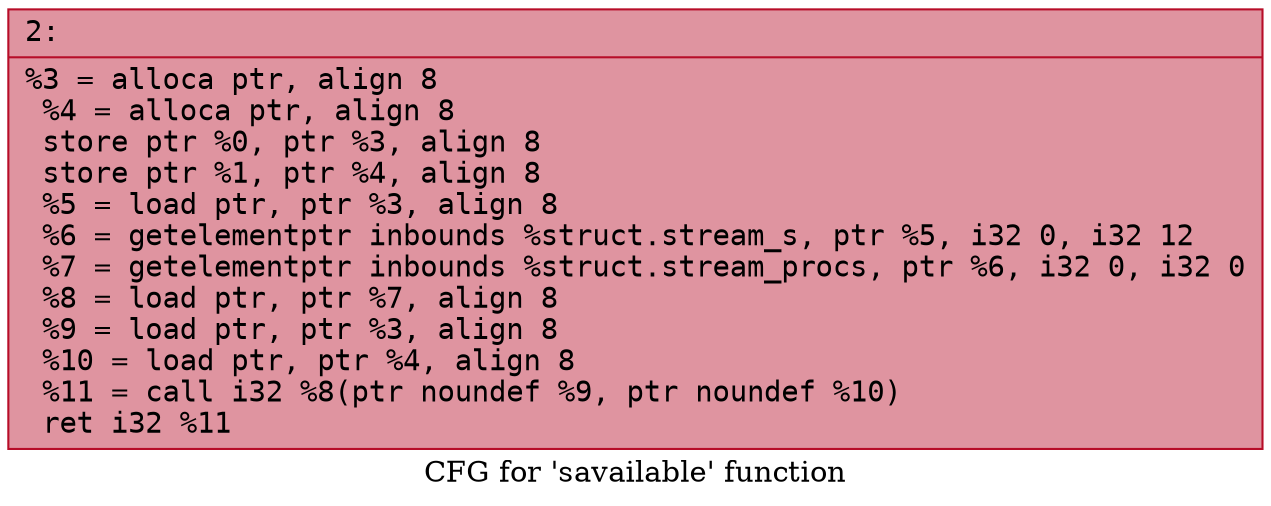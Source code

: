 digraph "CFG for 'savailable' function" {
	label="CFG for 'savailable' function";

	Node0x60000320f840 [shape=record,color="#b70d28ff", style=filled, fillcolor="#b70d2870" fontname="Courier",label="{2:\l|  %3 = alloca ptr, align 8\l  %4 = alloca ptr, align 8\l  store ptr %0, ptr %3, align 8\l  store ptr %1, ptr %4, align 8\l  %5 = load ptr, ptr %3, align 8\l  %6 = getelementptr inbounds %struct.stream_s, ptr %5, i32 0, i32 12\l  %7 = getelementptr inbounds %struct.stream_procs, ptr %6, i32 0, i32 0\l  %8 = load ptr, ptr %7, align 8\l  %9 = load ptr, ptr %3, align 8\l  %10 = load ptr, ptr %4, align 8\l  %11 = call i32 %8(ptr noundef %9, ptr noundef %10)\l  ret i32 %11\l}"];
}
